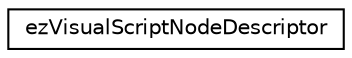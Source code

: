 digraph "Graphical Class Hierarchy"
{
 // LATEX_PDF_SIZE
  edge [fontname="Helvetica",fontsize="10",labelfontname="Helvetica",labelfontsize="10"];
  node [fontname="Helvetica",fontsize="10",shape=record];
  rankdir="LR";
  Node0 [label="ezVisualScriptNodeDescriptor",height=0.2,width=0.4,color="black", fillcolor="white", style="filled",URL="$de/df2/structez_visual_script_node_descriptor.htm",tooltip=" "];
}
